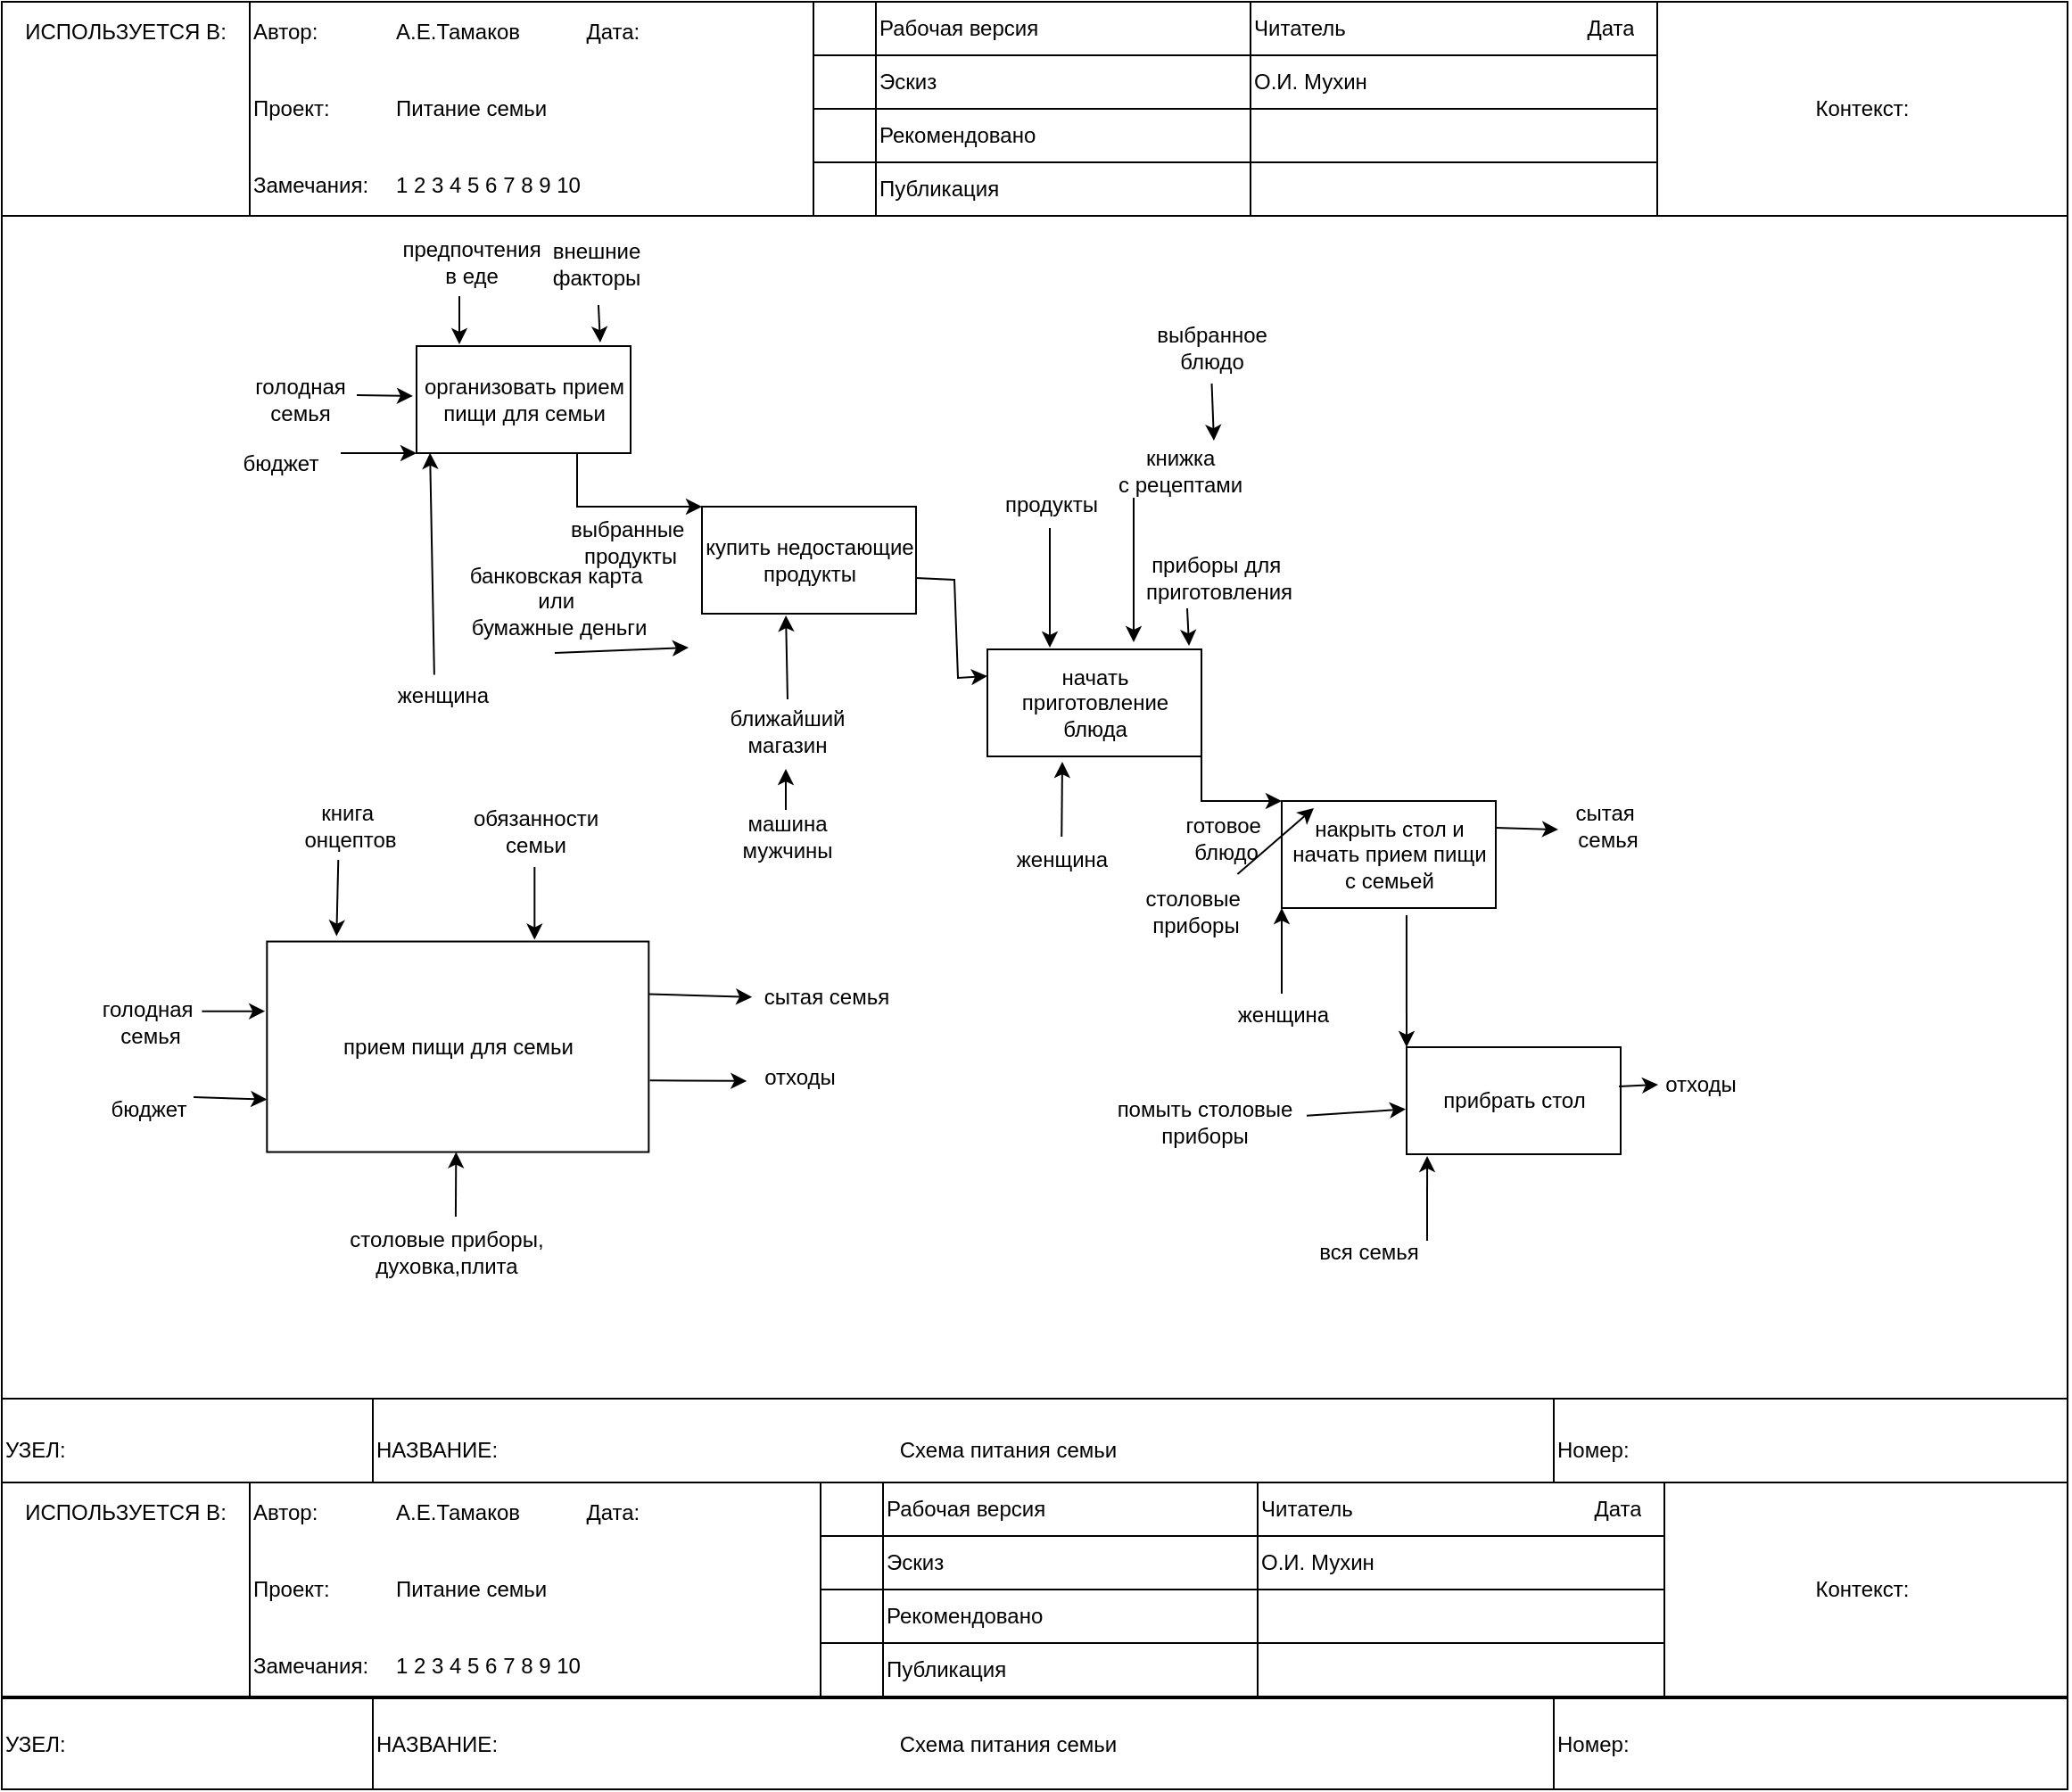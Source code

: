 <mxfile version="25.0.3">
  <diagram name="Страница — 1" id="hyrNnNCPwvGrasM0vbB1">
    <mxGraphModel dx="1311" dy="480" grid="0" gridSize="10" guides="1" tooltips="1" connect="1" arrows="1" fold="1" page="0" pageScale="1" pageWidth="827" pageHeight="1169" math="0" shadow="0">
      <root>
        <mxCell id="0" />
        <mxCell id="1" parent="0" />
        <mxCell id="ZJTuXpW1085Oz7KO1Jx3-1" value="организовать прием пищи для семьи" style="rounded=0;whiteSpace=wrap;html=1;" parent="1" vertex="1">
          <mxGeometry x="230.5" y="195" width="120" height="60" as="geometry" />
        </mxCell>
        <mxCell id="ZJTuXpW1085Oz7KO1Jx3-2" value="купить недостающие продукты" style="rounded=0;whiteSpace=wrap;html=1;" parent="1" vertex="1">
          <mxGeometry x="390.5" y="285" width="120" height="60" as="geometry" />
        </mxCell>
        <mxCell id="ZJTuXpW1085Oz7KO1Jx3-3" value="начать приготовление блюда" style="rounded=0;whiteSpace=wrap;html=1;" parent="1" vertex="1">
          <mxGeometry x="550.5" y="365" width="120" height="60" as="geometry" />
        </mxCell>
        <mxCell id="ZJTuXpW1085Oz7KO1Jx3-4" value="накрыть стол и начать прием пищи с семьей" style="rounded=0;whiteSpace=wrap;html=1;" parent="1" vertex="1">
          <mxGeometry x="715.5" y="450" width="120" height="60" as="geometry" />
        </mxCell>
        <mxCell id="ZJTuXpW1085Oz7KO1Jx3-5" value="прибрать стол" style="rounded=0;whiteSpace=wrap;html=1;" parent="1" vertex="1">
          <mxGeometry x="785.5" y="588" width="120" height="60" as="geometry" />
        </mxCell>
        <mxCell id="ZJTuXpW1085Oz7KO1Jx3-6" value="" style="endArrow=classic;html=1;rounded=0;" parent="1" edge="1">
          <mxGeometry width="50" height="50" relative="1" as="geometry">
            <mxPoint x="320.5" y="255" as="sourcePoint" />
            <mxPoint x="390.5" y="285" as="targetPoint" />
            <Array as="points">
              <mxPoint x="320.5" y="285" />
            </Array>
          </mxGeometry>
        </mxCell>
        <mxCell id="ZJTuXpW1085Oz7KO1Jx3-8" value="" style="endArrow=classic;html=1;rounded=0;entryX=0;entryY=0.25;entryDx=0;entryDy=0;" parent="1" target="ZJTuXpW1085Oz7KO1Jx3-3" edge="1">
          <mxGeometry width="50" height="50" relative="1" as="geometry">
            <mxPoint x="510.5" y="325" as="sourcePoint" />
            <mxPoint x="540.5" y="365" as="targetPoint" />
            <Array as="points">
              <mxPoint x="532" y="326" />
              <mxPoint x="534" y="381" />
            </Array>
          </mxGeometry>
        </mxCell>
        <mxCell id="ZJTuXpW1085Oz7KO1Jx3-9" value="" style="endArrow=classic;html=1;rounded=0;entryX=0;entryY=0;entryDx=0;entryDy=0;exitX=1;exitY=1;exitDx=0;exitDy=0;" parent="1" source="ZJTuXpW1085Oz7KO1Jx3-3" target="ZJTuXpW1085Oz7KO1Jx3-4" edge="1">
          <mxGeometry width="50" height="50" relative="1" as="geometry">
            <mxPoint x="690.5" y="425" as="sourcePoint" />
            <mxPoint x="740.5" y="385" as="targetPoint" />
            <Array as="points">
              <mxPoint x="670.5" y="450" />
            </Array>
          </mxGeometry>
        </mxCell>
        <mxCell id="ZJTuXpW1085Oz7KO1Jx3-10" value="" style="endArrow=classic;html=1;rounded=0;entryX=0;entryY=0;entryDx=0;entryDy=0;exitX=0.583;exitY=1.067;exitDx=0;exitDy=0;exitPerimeter=0;" parent="1" source="ZJTuXpW1085Oz7KO1Jx3-4" target="ZJTuXpW1085Oz7KO1Jx3-5" edge="1">
          <mxGeometry width="50" height="50" relative="1" as="geometry">
            <mxPoint x="540.5" y="495" as="sourcePoint" />
            <mxPoint x="590.5" y="445" as="targetPoint" />
          </mxGeometry>
        </mxCell>
        <mxCell id="ZJTuXpW1085Oz7KO1Jx3-11" value="" style="endArrow=classic;html=1;rounded=0;entryX=0;entryY=1;entryDx=0;entryDy=0;exitX=0.986;exitY=0.317;exitDx=0;exitDy=0;exitPerimeter=0;" parent="1" source="ZJTuXpW1085Oz7KO1Jx3-13" target="ZJTuXpW1085Oz7KO1Jx3-1" edge="1">
          <mxGeometry width="50" height="50" relative="1" as="geometry">
            <mxPoint x="240.5" y="295" as="sourcePoint" />
            <mxPoint x="590.5" y="445" as="targetPoint" />
          </mxGeometry>
        </mxCell>
        <mxCell id="ZJTuXpW1085Oz7KO1Jx3-13" value="бюджет" style="text;html=1;align=center;verticalAlign=middle;resizable=0;points=[];autosize=1;strokeColor=none;fillColor=none;" parent="1" vertex="1">
          <mxGeometry x="119" y="245.5" width="70" height="30" as="geometry" />
        </mxCell>
        <mxCell id="ZJTuXpW1085Oz7KO1Jx3-14" value="предпочтения&lt;div&gt;в еде&lt;/div&gt;" style="text;html=1;align=center;verticalAlign=middle;resizable=0;points=[];autosize=1;strokeColor=none;fillColor=none;" parent="1" vertex="1">
          <mxGeometry x="210.5" y="128" width="100" height="40" as="geometry" />
        </mxCell>
        <mxCell id="ZJTuXpW1085Oz7KO1Jx3-15" value="" style="endArrow=classic;html=1;rounded=0;exitX=0.44;exitY=0.975;exitDx=0;exitDy=0;exitPerimeter=0;" parent="1" source="ZJTuXpW1085Oz7KO1Jx3-14" edge="1">
          <mxGeometry width="50" height="50" relative="1" as="geometry">
            <mxPoint x="540.5" y="95" as="sourcePoint" />
            <mxPoint x="254.5" y="194" as="targetPoint" />
          </mxGeometry>
        </mxCell>
        <mxCell id="ZJTuXpW1085Oz7KO1Jx3-16" value="ближайший&lt;div&gt;магазин&lt;/div&gt;" style="text;html=1;align=center;verticalAlign=middle;resizable=0;points=[];autosize=1;strokeColor=none;fillColor=none;" parent="1" vertex="1">
          <mxGeometry x="392.5" y="391" width="90" height="40" as="geometry" />
        </mxCell>
        <mxCell id="ZJTuXpW1085Oz7KO1Jx3-18" value="машина&lt;div&gt;мужчины&lt;/div&gt;" style="text;html=1;align=center;verticalAlign=middle;resizable=0;points=[];autosize=1;strokeColor=none;fillColor=none;" parent="1" vertex="1">
          <mxGeometry x="402.5" y="450" width="70" height="40" as="geometry" />
        </mxCell>
        <mxCell id="ZJTuXpW1085Oz7KO1Jx3-20" value="выбранные&amp;nbsp;&lt;div&gt;продукты&lt;/div&gt;" style="text;html=1;align=center;verticalAlign=middle;resizable=0;points=[];autosize=1;strokeColor=none;fillColor=none;rotation=0;" parent="1" vertex="1">
          <mxGeometry x="304.5" y="285" width="90" height="40" as="geometry" />
        </mxCell>
        <mxCell id="ZJTuXpW1085Oz7KO1Jx3-22" value="банковская карта&amp;nbsp;&lt;div&gt;или&amp;nbsp;&lt;/div&gt;&lt;div&gt;бумажные деньги&lt;/div&gt;" style="text;html=1;align=center;verticalAlign=middle;resizable=0;points=[];autosize=1;strokeColor=none;fillColor=none;" parent="1" vertex="1">
          <mxGeometry x="250" y="308" width="120" height="60" as="geometry" />
        </mxCell>
        <mxCell id="ZJTuXpW1085Oz7KO1Jx3-24" value="женщина" style="text;html=1;align=center;verticalAlign=middle;resizable=0;points=[];autosize=1;strokeColor=none;fillColor=none;" parent="1" vertex="1">
          <mxGeometry x="557.5" y="470" width="69" height="26" as="geometry" />
        </mxCell>
        <mxCell id="ZJTuXpW1085Oz7KO1Jx3-25" value="" style="endArrow=classic;html=1;rounded=0;entryX=0.35;entryY=1.05;entryDx=0;entryDy=0;entryPerimeter=0;" parent="1" source="ZJTuXpW1085Oz7KO1Jx3-24" target="ZJTuXpW1085Oz7KO1Jx3-3" edge="1">
          <mxGeometry width="50" height="50" relative="1" as="geometry">
            <mxPoint x="537.5" y="493" as="sourcePoint" />
            <mxPoint x="587.5" y="443" as="targetPoint" />
          </mxGeometry>
        </mxCell>
        <mxCell id="ZJTuXpW1085Oz7KO1Jx3-26" value="продукты" style="text;html=1;align=center;verticalAlign=middle;resizable=0;points=[];autosize=1;strokeColor=none;fillColor=none;rotation=0;" parent="1" vertex="1">
          <mxGeometry x="550.5" y="271" width="70" height="26" as="geometry" />
        </mxCell>
        <mxCell id="ZJTuXpW1085Oz7KO1Jx3-28" value="книжка&amp;nbsp;&lt;div&gt;с рецептами&amp;nbsp;&lt;/div&gt;" style="text;html=1;align=center;verticalAlign=middle;resizable=0;points=[];autosize=1;strokeColor=none;fillColor=none;" parent="1" vertex="1">
          <mxGeometry x="614.5" y="244" width="91" height="41" as="geometry" />
        </mxCell>
        <mxCell id="ZJTuXpW1085Oz7KO1Jx3-29" value="" style="endArrow=classic;html=1;rounded=0;" parent="1" edge="1">
          <mxGeometry width="50" height="50" relative="1" as="geometry">
            <mxPoint x="632.5" y="280" as="sourcePoint" />
            <mxPoint x="632.5" y="361" as="targetPoint" />
            <Array as="points" />
          </mxGeometry>
        </mxCell>
        <mxCell id="ZJTuXpW1085Oz7KO1Jx3-30" value="выбранное&lt;br&gt;блюдо" style="text;html=1;align=center;verticalAlign=middle;resizable=0;points=[];autosize=1;strokeColor=none;fillColor=none;" parent="1" vertex="1">
          <mxGeometry x="635.5" y="175" width="80" height="41" as="geometry" />
        </mxCell>
        <mxCell id="ZJTuXpW1085Oz7KO1Jx3-31" value="" style="endArrow=classic;html=1;rounded=0;entryX=0.692;entryY=0.098;entryDx=0;entryDy=0;entryPerimeter=0;" parent="1" source="ZJTuXpW1085Oz7KO1Jx3-30" target="ZJTuXpW1085Oz7KO1Jx3-28" edge="1">
          <mxGeometry width="50" height="50" relative="1" as="geometry">
            <mxPoint x="751.5" y="282" as="sourcePoint" />
            <mxPoint x="801.5" y="232" as="targetPoint" />
          </mxGeometry>
        </mxCell>
        <mxCell id="ZJTuXpW1085Oz7KO1Jx3-33" value="приборы для&amp;nbsp;&lt;div&gt;приготовления&lt;/div&gt;" style="text;html=1;align=center;verticalAlign=middle;resizable=0;points=[];autosize=1;strokeColor=none;fillColor=none;" parent="1" vertex="1">
          <mxGeometry x="629.5" y="304" width="100" height="41" as="geometry" />
        </mxCell>
        <mxCell id="ZJTuXpW1085Oz7KO1Jx3-34" value="" style="endArrow=classic;html=1;rounded=0;exitX=0.33;exitY=0.927;exitDx=0;exitDy=0;exitPerimeter=0;entryX=0.942;entryY=-0.033;entryDx=0;entryDy=0;entryPerimeter=0;" parent="1" source="ZJTuXpW1085Oz7KO1Jx3-33" target="ZJTuXpW1085Oz7KO1Jx3-3" edge="1">
          <mxGeometry width="50" height="50" relative="1" as="geometry">
            <mxPoint x="680.5" y="410" as="sourcePoint" />
            <mxPoint x="675.5" y="370" as="targetPoint" />
          </mxGeometry>
        </mxCell>
        <mxCell id="ZJTuXpW1085Oz7KO1Jx3-35" value="женщина" style="text;html=1;align=center;verticalAlign=middle;resizable=0;points=[];autosize=1;strokeColor=none;fillColor=none;" parent="1" vertex="1">
          <mxGeometry x="210.5" y="378" width="69" height="26" as="geometry" />
        </mxCell>
        <mxCell id="ZJTuXpW1085Oz7KO1Jx3-36" value="" style="endArrow=classic;html=1;rounded=0;entryX=0.063;entryY=0.998;entryDx=0;entryDy=0;entryPerimeter=0;exitX=0.434;exitY=0.05;exitDx=0;exitDy=0;exitPerimeter=0;" parent="1" target="ZJTuXpW1085Oz7KO1Jx3-1" edge="1" source="ZJTuXpW1085Oz7KO1Jx3-35">
          <mxGeometry width="50" height="50" relative="1" as="geometry">
            <mxPoint x="192" y="328" as="sourcePoint" />
            <mxPoint x="266.5" y="329" as="targetPoint" />
          </mxGeometry>
        </mxCell>
        <mxCell id="ZJTuXpW1085Oz7KO1Jx3-37" value="женщина" style="text;html=1;align=center;verticalAlign=middle;resizable=0;points=[];autosize=1;strokeColor=none;fillColor=none;" parent="1" vertex="1">
          <mxGeometry x="681.5" y="557" width="69" height="26" as="geometry" />
        </mxCell>
        <mxCell id="ZJTuXpW1085Oz7KO1Jx3-38" value="" style="endArrow=classic;html=1;rounded=0;exitX=0.493;exitY=0.038;exitDx=0;exitDy=0;exitPerimeter=0;entryX=0;entryY=1;entryDx=0;entryDy=0;" parent="1" source="ZJTuXpW1085Oz7KO1Jx3-37" target="ZJTuXpW1085Oz7KO1Jx3-4" edge="1">
          <mxGeometry width="50" height="50" relative="1" as="geometry">
            <mxPoint x="686.5" y="578" as="sourcePoint" />
            <mxPoint x="727.5" y="553" as="targetPoint" />
          </mxGeometry>
        </mxCell>
        <mxCell id="ZJTuXpW1085Oz7KO1Jx3-39" value="столовые&amp;nbsp;&lt;div&gt;приборы&lt;/div&gt;" style="text;html=1;align=center;verticalAlign=middle;resizable=0;points=[];autosize=1;strokeColor=none;fillColor=none;" parent="1" vertex="1">
          <mxGeometry x="629.5" y="491" width="75" height="41" as="geometry" />
        </mxCell>
        <mxCell id="ZJTuXpW1085Oz7KO1Jx3-40" value="" style="endArrow=classic;html=1;rounded=0;" parent="1" source="ZJTuXpW1085Oz7KO1Jx3-39" edge="1">
          <mxGeometry width="50" height="50" relative="1" as="geometry">
            <mxPoint x="784.5" y="445" as="sourcePoint" />
            <mxPoint x="733.5" y="454" as="targetPoint" />
          </mxGeometry>
        </mxCell>
        <mxCell id="ZJTuXpW1085Oz7KO1Jx3-41" value="готовое&amp;nbsp;&lt;div&gt;блюдо&lt;/div&gt;" style="text;html=1;align=center;verticalAlign=middle;resizable=0;points=[];autosize=1;strokeColor=none;fillColor=none;" parent="1" vertex="1">
          <mxGeometry x="652.5" y="450" width="63" height="41" as="geometry" />
        </mxCell>
        <mxCell id="ZJTuXpW1085Oz7KO1Jx3-44" value="вся семья" style="text;html=1;align=center;verticalAlign=middle;resizable=0;points=[];autosize=1;strokeColor=none;fillColor=none;" parent="1" vertex="1">
          <mxGeometry x="727" y="689.5" width="74" height="26" as="geometry" />
        </mxCell>
        <mxCell id="ZJTuXpW1085Oz7KO1Jx3-45" value="" style="endArrow=classic;html=1;rounded=0;exitX=0.946;exitY=0.269;exitDx=0;exitDy=0;exitPerimeter=0;entryX=0.096;entryY=1.016;entryDx=0;entryDy=0;entryPerimeter=0;" parent="1" source="ZJTuXpW1085Oz7KO1Jx3-44" edge="1" target="ZJTuXpW1085Oz7KO1Jx3-5">
          <mxGeometry width="50" height="50" relative="1" as="geometry">
            <mxPoint x="799.5" y="717" as="sourcePoint" />
            <mxPoint x="780.5" y="620" as="targetPoint" />
          </mxGeometry>
        </mxCell>
        <mxCell id="ZJTuXpW1085Oz7KO1Jx3-46" value="помыть столовые&lt;div&gt;приборы&lt;/div&gt;" style="text;html=1;align=center;verticalAlign=middle;resizable=0;points=[];autosize=1;strokeColor=none;fillColor=none;" parent="1" vertex="1">
          <mxGeometry x="613.5" y="609.77" width="116" height="41" as="geometry" />
        </mxCell>
        <mxCell id="ZJTuXpW1085Oz7KO1Jx3-47" value="" style="endArrow=classic;html=1;rounded=0;entryX=-0.004;entryY=0.579;entryDx=0;entryDy=0;entryPerimeter=0;" parent="1" source="ZJTuXpW1085Oz7KO1Jx3-46" target="ZJTuXpW1085Oz7KO1Jx3-5" edge="1">
          <mxGeometry width="50" height="50" relative="1" as="geometry">
            <mxPoint x="848.5" y="726" as="sourcePoint" />
            <mxPoint x="898.5" y="676" as="targetPoint" />
          </mxGeometry>
        </mxCell>
        <mxCell id="ZJTuXpW1085Oz7KO1Jx3-48" value="голодная&lt;div&gt;семья&lt;/div&gt;" style="text;html=1;align=center;verticalAlign=middle;resizable=0;points=[];autosize=1;strokeColor=none;fillColor=none;" parent="1" vertex="1">
          <mxGeometry x="130" y="204.5" width="69" height="41" as="geometry" />
        </mxCell>
        <mxCell id="ZJTuXpW1085Oz7KO1Jx3-49" value="" style="endArrow=classic;html=1;rounded=0;exitX=0.971;exitY=0.439;exitDx=0;exitDy=0;exitPerimeter=0;" parent="1" source="ZJTuXpW1085Oz7KO1Jx3-48" edge="1">
          <mxGeometry width="50" height="50" relative="1" as="geometry">
            <mxPoint x="215.5" y="221.768" as="sourcePoint" />
            <mxPoint x="228.5" y="223" as="targetPoint" />
          </mxGeometry>
        </mxCell>
        <mxCell id="ZJTuXpW1085Oz7KO1Jx3-50" value="сытая&amp;nbsp;&lt;div&gt;семья&lt;/div&gt;" style="text;html=1;align=center;verticalAlign=middle;resizable=0;points=[];autosize=1;strokeColor=none;fillColor=none;" parent="1" vertex="1">
          <mxGeometry x="870.5" y="443" width="55" height="41" as="geometry" />
        </mxCell>
        <mxCell id="G-nGF0yPZaQEnjm6_nAn-1" value="прием пищи для семьи" style="rounded=0;whiteSpace=wrap;html=1;" parent="1" vertex="1">
          <mxGeometry x="146.66" y="528.77" width="214" height="118" as="geometry" />
        </mxCell>
        <mxCell id="G-nGF0yPZaQEnjm6_nAn-3" value="бюджет" style="text;html=1;align=center;verticalAlign=middle;resizable=0;points=[];autosize=1;strokeColor=none;fillColor=none;" parent="1" vertex="1">
          <mxGeometry x="50" y="609.77" width="60" height="26" as="geometry" />
        </mxCell>
        <mxCell id="G-nGF0yPZaQEnjm6_nAn-4" value="голодная&amp;nbsp;&lt;div&gt;семья&lt;/div&gt;" style="text;html=1;align=center;verticalAlign=middle;resizable=0;points=[];autosize=1;strokeColor=none;fillColor=none;" parent="1" vertex="1">
          <mxGeometry x="45" y="553.77" width="72" height="41" as="geometry" />
        </mxCell>
        <mxCell id="G-nGF0yPZaQEnjm6_nAn-5" value="книга&amp;nbsp;&lt;div&gt;онцептов&lt;/div&gt;" style="text;html=1;align=center;verticalAlign=middle;resizable=0;points=[];autosize=1;strokeColor=none;fillColor=none;" parent="1" vertex="1">
          <mxGeometry x="157.66" y="443" width="70" height="41" as="geometry" />
        </mxCell>
        <mxCell id="G-nGF0yPZaQEnjm6_nAn-6" value="обязанности&lt;div&gt;семьи&lt;/div&gt;" style="text;html=1;align=center;verticalAlign=middle;resizable=0;points=[];autosize=1;strokeColor=none;fillColor=none;" parent="1" vertex="1">
          <mxGeometry x="252.66" y="446" width="88" height="41" as="geometry" />
        </mxCell>
        <mxCell id="G-nGF0yPZaQEnjm6_nAn-7" value="столовые приборы,&lt;div&gt;духовка,плита&lt;/div&gt;" style="text;html=1;align=center;verticalAlign=middle;resizable=0;points=[];autosize=1;strokeColor=none;fillColor=none;" parent="1" vertex="1">
          <mxGeometry x="174.66" y="811" width="127" height="41" as="geometry" />
        </mxCell>
        <mxCell id="G-nGF0yPZaQEnjm6_nAn-8" value="сытая семья" style="text;html=1;align=center;verticalAlign=middle;resizable=0;points=[];autosize=1;strokeColor=none;fillColor=none;" parent="1" vertex="1">
          <mxGeometry x="415.66" y="546.77" width="88" height="26" as="geometry" />
        </mxCell>
        <mxCell id="G-nGF0yPZaQEnjm6_nAn-9" value="отходы" style="text;html=1;align=center;verticalAlign=middle;resizable=0;points=[];autosize=1;strokeColor=none;fillColor=none;" parent="1" vertex="1">
          <mxGeometry x="415.66" y="591.77" width="58" height="26" as="geometry" />
        </mxCell>
        <mxCell id="G-nGF0yPZaQEnjm6_nAn-10" value="" style="endArrow=classic;html=1;rounded=0;entryX=0;entryY=0.75;entryDx=0;entryDy=0;exitX=1.014;exitY=0.511;exitDx=0;exitDy=0;exitPerimeter=0;" parent="1" target="G-nGF0yPZaQEnjm6_nAn-1" edge="1">
          <mxGeometry width="50" height="50" relative="1" as="geometry">
            <mxPoint x="105.5" y="616.056" as="sourcePoint" />
            <mxPoint x="242.66" y="609.77" as="targetPoint" />
          </mxGeometry>
        </mxCell>
        <mxCell id="G-nGF0yPZaQEnjm6_nAn-11" value="" style="endArrow=classic;html=1;rounded=0;entryX=-0.005;entryY=0.331;entryDx=0;entryDy=0;entryPerimeter=0;exitX=0.98;exitY=0.514;exitDx=0;exitDy=0;exitPerimeter=0;" parent="1" target="G-nGF0yPZaQEnjm6_nAn-1" edge="1">
          <mxGeometry width="50" height="50" relative="1" as="geometry">
            <mxPoint x="110.22" y="567.844" as="sourcePoint" />
            <mxPoint x="242.66" y="609.77" as="targetPoint" />
          </mxGeometry>
        </mxCell>
        <mxCell id="G-nGF0yPZaQEnjm6_nAn-12" value="" style="endArrow=classic;html=1;rounded=0;exitX=0.414;exitY=0.976;exitDx=0;exitDy=0;exitPerimeter=0;" parent="1" source="G-nGF0yPZaQEnjm6_nAn-5" edge="1">
          <mxGeometry width="50" height="50" relative="1" as="geometry">
            <mxPoint x="183.66" y="484" as="sourcePoint" />
            <mxPoint x="185.66" y="525.77" as="targetPoint" />
            <Array as="points" />
          </mxGeometry>
        </mxCell>
        <mxCell id="G-nGF0yPZaQEnjm6_nAn-13" value="" style="endArrow=classic;html=1;rounded=0;" parent="1" source="G-nGF0yPZaQEnjm6_nAn-6" edge="1">
          <mxGeometry width="50" height="50" relative="1" as="geometry">
            <mxPoint x="295.708" y="481.886" as="sourcePoint" />
            <mxPoint x="296.66" y="527.77" as="targetPoint" />
          </mxGeometry>
        </mxCell>
        <mxCell id="G-nGF0yPZaQEnjm6_nAn-16" value="" style="endArrow=classic;html=1;rounded=0;entryX=0.033;entryY=0.391;entryDx=0;entryDy=0;entryPerimeter=0;exitX=1;exitY=0.25;exitDx=0;exitDy=0;" parent="1" source="G-nGF0yPZaQEnjm6_nAn-1" edge="1">
          <mxGeometry width="50" height="50" relative="1" as="geometry">
            <mxPoint x="358.66" y="551.77" as="sourcePoint" />
            <mxPoint x="418.564" y="559.936" as="targetPoint" />
          </mxGeometry>
        </mxCell>
        <mxCell id="G-nGF0yPZaQEnjm6_nAn-17" value="" style="endArrow=classic;html=1;rounded=0;exitX=1.003;exitY=0.66;exitDx=0;exitDy=0;exitPerimeter=0;entryX=0;entryY=0.584;entryDx=0;entryDy=0;entryPerimeter=0;" parent="1" source="G-nGF0yPZaQEnjm6_nAn-1" target="G-nGF0yPZaQEnjm6_nAn-9" edge="1">
          <mxGeometry width="50" height="50" relative="1" as="geometry">
            <mxPoint x="367.66" y="658.27" as="sourcePoint" />
            <mxPoint x="417.66" y="603.77" as="targetPoint" />
          </mxGeometry>
        </mxCell>
        <mxCell id="SUrJSZdB-HqD6DHeN1Lm-1" value="" style="endArrow=classic;html=1;rounded=0;entryX=0.392;entryY=1.017;entryDx=0;entryDy=0;entryPerimeter=0;exitX=0.511;exitY=0.05;exitDx=0;exitDy=0;exitPerimeter=0;" parent="1" source="ZJTuXpW1085Oz7KO1Jx3-16" target="ZJTuXpW1085Oz7KO1Jx3-2" edge="1">
          <mxGeometry width="50" height="50" relative="1" as="geometry">
            <mxPoint x="546.5" y="547" as="sourcePoint" />
            <mxPoint x="596.5" y="497" as="targetPoint" />
          </mxGeometry>
        </mxCell>
        <mxCell id="SUrJSZdB-HqD6DHeN1Lm-2" value="" style="endArrow=classic;html=1;rounded=0;entryX=0.5;entryY=1.025;entryDx=0;entryDy=0;entryPerimeter=0;exitX=0.5;exitY=0.125;exitDx=0;exitDy=0;exitPerimeter=0;" parent="1" source="ZJTuXpW1085Oz7KO1Jx3-18" target="ZJTuXpW1085Oz7KO1Jx3-16" edge="1">
          <mxGeometry width="50" height="50" relative="1" as="geometry">
            <mxPoint x="546.5" y="547" as="sourcePoint" />
            <mxPoint x="596.5" y="497" as="targetPoint" />
          </mxGeometry>
        </mxCell>
        <mxCell id="SUrJSZdB-HqD6DHeN1Lm-3" value="" style="endArrow=classic;html=1;rounded=0;exitX=0.483;exitY=0.983;exitDx=0;exitDy=0;exitPerimeter=0;" parent="1" source="ZJTuXpW1085Oz7KO1Jx3-22" edge="1">
          <mxGeometry width="50" height="50" relative="1" as="geometry">
            <mxPoint x="546.5" y="447" as="sourcePoint" />
            <mxPoint x="383" y="364" as="targetPoint" />
            <Array as="points" />
          </mxGeometry>
        </mxCell>
        <mxCell id="SUrJSZdB-HqD6DHeN1Lm-5" value="" style="endArrow=classic;html=1;rounded=0;exitX=0.5;exitY=1;exitDx=0;exitDy=0;exitPerimeter=0;" parent="1" source="ZJTuXpW1085Oz7KO1Jx3-26" edge="1">
          <mxGeometry width="50" height="50" relative="1" as="geometry">
            <mxPoint x="546.5" y="447" as="sourcePoint" />
            <mxPoint x="585.5" y="364" as="targetPoint" />
          </mxGeometry>
        </mxCell>
        <mxCell id="SUrJSZdB-HqD6DHeN1Lm-6" value="внешние&lt;div&gt;факторы&lt;/div&gt;" style="text;html=1;align=center;verticalAlign=middle;resizable=0;points=[];autosize=1;strokeColor=none;fillColor=none;" parent="1" vertex="1">
          <mxGeometry x="297.5" y="128" width="67" height="41" as="geometry" />
        </mxCell>
        <mxCell id="SUrJSZdB-HqD6DHeN1Lm-7" value="" style="endArrow=classic;html=1;rounded=0;entryX=0.858;entryY=-0.033;entryDx=0;entryDy=0;entryPerimeter=0;exitX=0.522;exitY=1.073;exitDx=0;exitDy=0;exitPerimeter=0;" parent="1" source="SUrJSZdB-HqD6DHeN1Lm-6" target="ZJTuXpW1085Oz7KO1Jx3-1" edge="1">
          <mxGeometry width="50" height="50" relative="1" as="geometry">
            <mxPoint x="546.5" y="447" as="sourcePoint" />
            <mxPoint x="596.5" y="397" as="targetPoint" />
          </mxGeometry>
        </mxCell>
        <mxCell id="SUrJSZdB-HqD6DHeN1Lm-8" value="" style="endArrow=classic;html=1;rounded=0;entryX=0;entryY=0.561;entryDx=0;entryDy=0;entryPerimeter=0;exitX=1;exitY=0.25;exitDx=0;exitDy=0;" parent="1" source="ZJTuXpW1085Oz7KO1Jx3-4" target="ZJTuXpW1085Oz7KO1Jx3-50" edge="1">
          <mxGeometry width="50" height="50" relative="1" as="geometry">
            <mxPoint x="546.5" y="447" as="sourcePoint" />
            <mxPoint x="596.5" y="397" as="targetPoint" />
          </mxGeometry>
        </mxCell>
        <mxCell id="SUrJSZdB-HqD6DHeN1Lm-9" value="отходы" style="text;html=1;align=center;verticalAlign=middle;resizable=0;points=[];autosize=1;strokeColor=none;fillColor=none;" parent="1" vertex="1">
          <mxGeometry x="920.5" y="596" width="58" height="26" as="geometry" />
        </mxCell>
        <mxCell id="SUrJSZdB-HqD6DHeN1Lm-10" value="" style="endArrow=classic;html=1;rounded=0;entryX=-0.034;entryY=0.577;entryDx=0;entryDy=0;entryPerimeter=0;exitX=0.992;exitY=0.367;exitDx=0;exitDy=0;exitPerimeter=0;" parent="1" source="ZJTuXpW1085Oz7KO1Jx3-5" edge="1">
          <mxGeometry width="50" height="50" relative="1" as="geometry">
            <mxPoint x="546.5" y="747" as="sourcePoint" />
            <mxPoint x="926.528" y="609.002" as="targetPoint" />
          </mxGeometry>
        </mxCell>
        <mxCell id="SUrJSZdB-HqD6DHeN1Lm-11" value="" style="shape=table;startSize=0;container=1;collapsible=0;childLayout=tableLayout;movable=1;resizable=1;rotatable=1;deletable=1;editable=1;locked=0;connectable=1;" parent="1" vertex="1">
          <mxGeometry x="-2" y="2" width="1158" height="120" as="geometry" />
        </mxCell>
        <mxCell id="SUrJSZdB-HqD6DHeN1Lm-12" value="" style="shape=tableRow;horizontal=0;startSize=0;swimlaneHead=0;swimlaneBody=0;strokeColor=inherit;top=0;left=0;bottom=0;right=0;collapsible=0;dropTarget=0;fillColor=none;points=[[0,0.5],[1,0.5]];portConstraint=eastwest;movable=1;resizable=1;rotatable=1;deletable=1;editable=1;locked=0;connectable=1;" parent="SUrJSZdB-HqD6DHeN1Lm-11" vertex="1">
          <mxGeometry width="1158" height="120" as="geometry" />
        </mxCell>
        <mxCell id="SUrJSZdB-HqD6DHeN1Lm-13" value="ИСПОЛЬЗУЕТСЯ В:&lt;div&gt;&lt;br&gt;&lt;/div&gt;&lt;div&gt;&lt;br&gt;&lt;/div&gt;&lt;div&gt;&lt;br&gt;&lt;/div&gt;&lt;div&gt;&lt;br&gt;&lt;/div&gt;&lt;div&gt;&lt;br&gt;&lt;/div&gt;&lt;div&gt;&lt;br&gt;&lt;/div&gt;" style="shape=partialRectangle;html=1;whiteSpace=wrap;connectable=0;strokeColor=inherit;overflow=hidden;fillColor=none;top=0;left=0;bottom=0;right=0;pointerEvents=1;align=center;" parent="SUrJSZdB-HqD6DHeN1Lm-12" vertex="1">
          <mxGeometry width="139" height="120" as="geometry">
            <mxRectangle width="139" height="120" as="alternateBounds" />
          </mxGeometry>
        </mxCell>
        <mxCell id="SUrJSZdB-HqD6DHeN1Lm-14" value="Автор: &lt;span style=&quot;white-space: pre;&quot;&gt;&#x9;&lt;/span&gt;&lt;span style=&quot;white-space: pre;&quot;&gt;&#x9;&lt;/span&gt;А.Е.Тамаков&lt;span style=&quot;white-space: pre;&quot;&gt;&#x9;&lt;span style=&quot;white-space: pre;&quot;&gt;&#x9;&lt;/span&gt;Дата:&lt;span style=&quot;white-space: pre;&quot;&gt;&#x9;&lt;/span&gt;&lt;/span&gt;&lt;div&gt;&lt;br&gt;&lt;/div&gt;&lt;div&gt;&lt;br&gt;&lt;/div&gt;&lt;div&gt;Проект:&lt;span style=&quot;white-space: pre;&quot;&gt;&#x9;&lt;/span&gt;&lt;span style=&quot;white-space: pre;&quot;&gt;&#x9;&lt;/span&gt;Питание семьи&lt;/div&gt;&lt;div&gt;&lt;br&gt;&lt;/div&gt;&lt;div&gt;&lt;br&gt;&lt;/div&gt;&lt;div&gt;Замечания:&amp;nbsp; &lt;span style=&quot;white-space: pre;&quot;&gt;&#x9;&lt;/span&gt;1 2 3 4 5 6 7 8 9 10&lt;span style=&quot;white-space: pre;&quot;&gt;&#x9;&lt;/span&gt;&lt;/div&gt;" style="shape=partialRectangle;html=1;whiteSpace=wrap;connectable=0;strokeColor=inherit;overflow=hidden;fillColor=none;top=0;left=0;bottom=0;right=0;pointerEvents=1;align=left;" parent="SUrJSZdB-HqD6DHeN1Lm-12" vertex="1">
          <mxGeometry x="139" width="321" height="120" as="geometry">
            <mxRectangle width="321" height="120" as="alternateBounds" />
          </mxGeometry>
        </mxCell>
        <mxCell id="SUrJSZdB-HqD6DHeN1Lm-15" value="" style="shape=partialRectangle;html=1;whiteSpace=wrap;connectable=0;strokeColor=inherit;overflow=hidden;fillColor=none;top=0;left=0;bottom=0;right=0;pointerEvents=1;" parent="SUrJSZdB-HqD6DHeN1Lm-12" vertex="1">
          <mxGeometry x="460" width="238" height="120" as="geometry">
            <mxRectangle width="238" height="120" as="alternateBounds" />
          </mxGeometry>
        </mxCell>
        <mxCell id="SUrJSZdB-HqD6DHeN1Lm-16" value="" style="shape=partialRectangle;html=1;whiteSpace=wrap;connectable=0;strokeColor=inherit;overflow=hidden;fillColor=none;top=0;left=0;bottom=0;right=0;pointerEvents=1;" parent="SUrJSZdB-HqD6DHeN1Lm-12" vertex="1">
          <mxGeometry x="698" width="230" height="120" as="geometry">
            <mxRectangle width="230" height="120" as="alternateBounds" />
          </mxGeometry>
        </mxCell>
        <mxCell id="SUrJSZdB-HqD6DHeN1Lm-17" value="Контекст:" style="shape=partialRectangle;html=1;whiteSpace=wrap;connectable=0;strokeColor=inherit;overflow=hidden;fillColor=none;top=0;left=0;bottom=0;right=0;pointerEvents=1;" parent="SUrJSZdB-HqD6DHeN1Lm-12" vertex="1">
          <mxGeometry x="928" width="230" height="120" as="geometry">
            <mxRectangle width="230" height="120" as="alternateBounds" />
          </mxGeometry>
        </mxCell>
        <mxCell id="SUrJSZdB-HqD6DHeN1Lm-18" value="" style="shape=table;startSize=0;container=1;collapsible=0;childLayout=tableLayout;" parent="1" vertex="1">
          <mxGeometry x="453" y="2" width="473" height="120" as="geometry" />
        </mxCell>
        <mxCell id="SUrJSZdB-HqD6DHeN1Lm-19" value="" style="shape=tableRow;horizontal=0;startSize=0;swimlaneHead=0;swimlaneBody=0;strokeColor=inherit;top=0;left=0;bottom=0;right=0;collapsible=0;dropTarget=0;fillColor=none;points=[[0,0.5],[1,0.5]];portConstraint=eastwest;" parent="SUrJSZdB-HqD6DHeN1Lm-18" vertex="1">
          <mxGeometry width="473" height="30" as="geometry" />
        </mxCell>
        <mxCell id="SUrJSZdB-HqD6DHeN1Lm-20" value="" style="shape=partialRectangle;html=1;whiteSpace=wrap;connectable=0;strokeColor=inherit;overflow=hidden;fillColor=none;top=0;left=0;bottom=0;right=0;pointerEvents=1;" parent="SUrJSZdB-HqD6DHeN1Lm-19" vertex="1">
          <mxGeometry width="35" height="30" as="geometry">
            <mxRectangle width="35" height="30" as="alternateBounds" />
          </mxGeometry>
        </mxCell>
        <mxCell id="SUrJSZdB-HqD6DHeN1Lm-21" value="Рабочая версия" style="shape=partialRectangle;html=1;whiteSpace=wrap;connectable=0;strokeColor=inherit;overflow=hidden;fillColor=none;top=0;left=0;bottom=0;right=0;pointerEvents=1;align=left;" parent="SUrJSZdB-HqD6DHeN1Lm-19" vertex="1">
          <mxGeometry x="35" width="210" height="30" as="geometry">
            <mxRectangle width="210" height="30" as="alternateBounds" />
          </mxGeometry>
        </mxCell>
        <mxCell id="SUrJSZdB-HqD6DHeN1Lm-22" value="Читатель&lt;span style=&quot;white-space: pre;&quot;&gt;&#x9;&lt;/span&gt;&lt;span style=&quot;white-space: pre;&quot;&gt;&#x9;&lt;/span&gt;&lt;span style=&quot;white-space: pre;&quot;&gt;&#x9;&lt;/span&gt;&lt;span style=&quot;white-space: pre;&quot;&gt;&#x9;&lt;/span&gt;&lt;span style=&quot;white-space: pre;&quot;&gt;&#x9;&lt;/span&gt;&lt;span style=&quot;white-space: pre;&quot;&gt;&#x9;&lt;/span&gt;Дата" style="shape=partialRectangle;html=1;whiteSpace=wrap;connectable=0;strokeColor=inherit;overflow=hidden;fillColor=none;top=0;left=0;bottom=0;right=0;pointerEvents=1;align=left;" parent="SUrJSZdB-HqD6DHeN1Lm-19" vertex="1">
          <mxGeometry x="245" width="228" height="30" as="geometry">
            <mxRectangle width="228" height="30" as="alternateBounds" />
          </mxGeometry>
        </mxCell>
        <mxCell id="SUrJSZdB-HqD6DHeN1Lm-23" value="" style="shape=tableRow;horizontal=0;startSize=0;swimlaneHead=0;swimlaneBody=0;strokeColor=inherit;top=0;left=0;bottom=0;right=0;collapsible=0;dropTarget=0;fillColor=none;points=[[0,0.5],[1,0.5]];portConstraint=eastwest;" parent="SUrJSZdB-HqD6DHeN1Lm-18" vertex="1">
          <mxGeometry y="30" width="473" height="30" as="geometry" />
        </mxCell>
        <mxCell id="SUrJSZdB-HqD6DHeN1Lm-24" value="" style="shape=partialRectangle;html=1;whiteSpace=wrap;connectable=0;strokeColor=inherit;overflow=hidden;fillColor=none;top=0;left=0;bottom=0;right=0;pointerEvents=1;" parent="SUrJSZdB-HqD6DHeN1Lm-23" vertex="1">
          <mxGeometry width="35" height="30" as="geometry">
            <mxRectangle width="35" height="30" as="alternateBounds" />
          </mxGeometry>
        </mxCell>
        <mxCell id="SUrJSZdB-HqD6DHeN1Lm-25" value="Эскиз" style="shape=partialRectangle;html=1;whiteSpace=wrap;connectable=0;strokeColor=inherit;overflow=hidden;fillColor=none;top=0;left=0;bottom=0;right=0;pointerEvents=1;align=left;" parent="SUrJSZdB-HqD6DHeN1Lm-23" vertex="1">
          <mxGeometry x="35" width="210" height="30" as="geometry">
            <mxRectangle width="210" height="30" as="alternateBounds" />
          </mxGeometry>
        </mxCell>
        <mxCell id="SUrJSZdB-HqD6DHeN1Lm-26" value="О.И. Мухин&lt;span style=&quot;white-space: pre;&quot;&gt;&#x9;&lt;/span&gt;&lt;span style=&quot;white-space: pre;&quot;&gt;&#x9;&lt;/span&gt;&lt;span style=&quot;white-space: pre;&quot;&gt;&#x9;&lt;/span&gt;&lt;span style=&quot;white-space: pre;&quot;&gt;&#x9;&lt;/span&gt;&lt;span style=&quot;white-space: pre;&quot;&gt;&#x9;&lt;/span&gt;" style="shape=partialRectangle;html=1;whiteSpace=wrap;connectable=0;strokeColor=inherit;overflow=hidden;fillColor=none;top=0;left=0;bottom=0;right=0;pointerEvents=1;align=left;" parent="SUrJSZdB-HqD6DHeN1Lm-23" vertex="1">
          <mxGeometry x="245" width="228" height="30" as="geometry">
            <mxRectangle width="228" height="30" as="alternateBounds" />
          </mxGeometry>
        </mxCell>
        <mxCell id="SUrJSZdB-HqD6DHeN1Lm-27" value="" style="shape=tableRow;horizontal=0;startSize=0;swimlaneHead=0;swimlaneBody=0;strokeColor=inherit;top=0;left=0;bottom=0;right=0;collapsible=0;dropTarget=0;fillColor=none;points=[[0,0.5],[1,0.5]];portConstraint=eastwest;" parent="SUrJSZdB-HqD6DHeN1Lm-18" vertex="1">
          <mxGeometry y="60" width="473" height="30" as="geometry" />
        </mxCell>
        <mxCell id="SUrJSZdB-HqD6DHeN1Lm-28" value="" style="shape=partialRectangle;html=1;whiteSpace=wrap;connectable=0;strokeColor=inherit;overflow=hidden;fillColor=none;top=0;left=0;bottom=0;right=0;pointerEvents=1;" parent="SUrJSZdB-HqD6DHeN1Lm-27" vertex="1">
          <mxGeometry width="35" height="30" as="geometry">
            <mxRectangle width="35" height="30" as="alternateBounds" />
          </mxGeometry>
        </mxCell>
        <mxCell id="SUrJSZdB-HqD6DHeN1Lm-29" value="Рекомендовано" style="shape=partialRectangle;html=1;whiteSpace=wrap;connectable=0;strokeColor=inherit;overflow=hidden;fillColor=none;top=0;left=0;bottom=0;right=0;pointerEvents=1;align=left;" parent="SUrJSZdB-HqD6DHeN1Lm-27" vertex="1">
          <mxGeometry x="35" width="210" height="30" as="geometry">
            <mxRectangle width="210" height="30" as="alternateBounds" />
          </mxGeometry>
        </mxCell>
        <mxCell id="SUrJSZdB-HqD6DHeN1Lm-30" value="" style="shape=partialRectangle;html=1;whiteSpace=wrap;connectable=0;strokeColor=inherit;overflow=hidden;fillColor=none;top=0;left=0;bottom=0;right=0;pointerEvents=1;" parent="SUrJSZdB-HqD6DHeN1Lm-27" vertex="1">
          <mxGeometry x="245" width="228" height="30" as="geometry">
            <mxRectangle width="228" height="30" as="alternateBounds" />
          </mxGeometry>
        </mxCell>
        <mxCell id="SUrJSZdB-HqD6DHeN1Lm-31" value="" style="shape=tableRow;horizontal=0;startSize=0;swimlaneHead=0;swimlaneBody=0;strokeColor=inherit;top=0;left=0;bottom=0;right=0;collapsible=0;dropTarget=0;fillColor=none;points=[[0,0.5],[1,0.5]];portConstraint=eastwest;" parent="SUrJSZdB-HqD6DHeN1Lm-18" vertex="1">
          <mxGeometry y="90" width="473" height="30" as="geometry" />
        </mxCell>
        <mxCell id="SUrJSZdB-HqD6DHeN1Lm-32" value="" style="shape=partialRectangle;html=1;whiteSpace=wrap;connectable=0;strokeColor=inherit;overflow=hidden;fillColor=none;top=0;left=0;bottom=0;right=0;pointerEvents=1;" parent="SUrJSZdB-HqD6DHeN1Lm-31" vertex="1">
          <mxGeometry width="35" height="30" as="geometry">
            <mxRectangle width="35" height="30" as="alternateBounds" />
          </mxGeometry>
        </mxCell>
        <mxCell id="SUrJSZdB-HqD6DHeN1Lm-33" value="Публикация" style="shape=partialRectangle;html=1;whiteSpace=wrap;connectable=0;strokeColor=inherit;overflow=hidden;fillColor=none;top=0;left=0;bottom=0;right=0;pointerEvents=1;align=left;" parent="SUrJSZdB-HqD6DHeN1Lm-31" vertex="1">
          <mxGeometry x="35" width="210" height="30" as="geometry">
            <mxRectangle width="210" height="30" as="alternateBounds" />
          </mxGeometry>
        </mxCell>
        <mxCell id="SUrJSZdB-HqD6DHeN1Lm-34" value="" style="shape=partialRectangle;html=1;whiteSpace=wrap;connectable=0;strokeColor=inherit;overflow=hidden;fillColor=none;top=0;left=0;bottom=0;right=0;pointerEvents=1;" parent="SUrJSZdB-HqD6DHeN1Lm-31" vertex="1">
          <mxGeometry x="245" width="228" height="30" as="geometry">
            <mxRectangle width="228" height="30" as="alternateBounds" />
          </mxGeometry>
        </mxCell>
        <mxCell id="SUrJSZdB-HqD6DHeN1Lm-35" value="" style="shape=table;startSize=0;container=1;collapsible=0;childLayout=tableLayout;" parent="1" vertex="1">
          <mxGeometry x="-2" y="785" width="1158" height="58" as="geometry" />
        </mxCell>
        <mxCell id="SUrJSZdB-HqD6DHeN1Lm-36" value="" style="shape=tableRow;horizontal=0;startSize=0;swimlaneHead=0;swimlaneBody=0;strokeColor=inherit;top=0;left=0;bottom=0;right=0;collapsible=0;dropTarget=0;fillColor=none;points=[[0,0.5],[1,0.5]];portConstraint=eastwest;" parent="SUrJSZdB-HqD6DHeN1Lm-35" vertex="1">
          <mxGeometry width="1158" height="58" as="geometry" />
        </mxCell>
        <mxCell id="SUrJSZdB-HqD6DHeN1Lm-37" value="УЗЕЛ:" style="shape=partialRectangle;html=1;whiteSpace=wrap;connectable=0;strokeColor=inherit;overflow=hidden;fillColor=none;top=0;left=0;bottom=0;right=0;pointerEvents=1;align=left;" parent="SUrJSZdB-HqD6DHeN1Lm-36" vertex="1">
          <mxGeometry width="208" height="58" as="geometry">
            <mxRectangle width="208" height="58" as="alternateBounds" />
          </mxGeometry>
        </mxCell>
        <mxCell id="SUrJSZdB-HqD6DHeN1Lm-38" value="НАЗВАНИЕ:&lt;span style=&quot;white-space: pre;&quot;&gt;&#x9;&lt;/span&gt;&lt;span style=&quot;white-space: pre;&quot;&gt;&#x9;&lt;/span&gt;&lt;span style=&quot;white-space: pre;&quot;&gt;&#x9;&lt;span style=&quot;white-space: pre;&quot;&gt;&#x9;&lt;/span&gt;&lt;span style=&quot;white-space: pre;&quot;&gt;&#x9;&lt;span style=&quot;white-space: pre;&quot;&gt;&#x9;&lt;/span&gt;&lt;span style=&quot;white-space: pre;&quot;&gt;&#x9;&lt;/span&gt;&lt;span style=&quot;white-space: pre;&quot;&gt;&#x9;&lt;/span&gt;&lt;span style=&quot;white-space: pre;&quot;&gt;&#x9;&lt;/span&gt;&lt;/span&gt;&lt;/span&gt;Схема питания семьи&amp;nbsp;" style="shape=partialRectangle;html=1;whiteSpace=wrap;connectable=0;strokeColor=inherit;overflow=hidden;fillColor=none;top=0;left=0;bottom=0;right=0;pointerEvents=1;align=left;" parent="SUrJSZdB-HqD6DHeN1Lm-36" vertex="1">
          <mxGeometry x="208" width="662" height="58" as="geometry">
            <mxRectangle width="662" height="58" as="alternateBounds" />
          </mxGeometry>
        </mxCell>
        <mxCell id="SUrJSZdB-HqD6DHeN1Lm-39" value="Номер:" style="shape=partialRectangle;html=1;whiteSpace=wrap;connectable=0;strokeColor=inherit;overflow=hidden;fillColor=none;top=0;left=0;bottom=0;right=0;pointerEvents=1;align=left;" parent="SUrJSZdB-HqD6DHeN1Lm-36" vertex="1">
          <mxGeometry x="870" width="288" height="58" as="geometry">
            <mxRectangle width="288" height="58" as="alternateBounds" />
          </mxGeometry>
        </mxCell>
        <mxCell id="SUrJSZdB-HqD6DHeN1Lm-40" value="" style="endArrow=none;html=1;rounded=0;entryX=1;entryY=0.75;entryDx=0;entryDy=0;exitX=1;exitY=0.063;exitDx=0;exitDy=0;exitPerimeter=0;" parent="1" source="SUrJSZdB-HqD6DHeN1Lm-36" target="SUrJSZdB-HqD6DHeN1Lm-11" edge="1">
          <mxGeometry width="50" height="50" relative="1" as="geometry">
            <mxPoint x="568" y="472" as="sourcePoint" />
            <mxPoint x="618" y="422" as="targetPoint" />
          </mxGeometry>
        </mxCell>
        <mxCell id="SUrJSZdB-HqD6DHeN1Lm-41" value="" style="endArrow=none;html=1;rounded=0;exitX=0;exitY=0.5;exitDx=0;exitDy=0;entryX=0;entryY=0.111;entryDx=0;entryDy=0;entryPerimeter=0;" parent="1" source="SUrJSZdB-HqD6DHeN1Lm-12" target="SUrJSZdB-HqD6DHeN1Lm-36" edge="1">
          <mxGeometry width="50" height="50" relative="1" as="geometry">
            <mxPoint x="58" y="402" as="sourcePoint" />
            <mxPoint x="108" y="352" as="targetPoint" />
          </mxGeometry>
        </mxCell>
        <mxCell id="SUrJSZdB-HqD6DHeN1Lm-42" value="" style="group" parent="1" vertex="1" connectable="0">
          <mxGeometry x="-2" y="842" width="1158" height="120" as="geometry" />
        </mxCell>
        <mxCell id="SUrJSZdB-HqD6DHeN1Lm-43" value="" style="group" parent="SUrJSZdB-HqD6DHeN1Lm-42" vertex="1" connectable="0">
          <mxGeometry y="-10" width="1158" height="120" as="geometry" />
        </mxCell>
        <mxCell id="SUrJSZdB-HqD6DHeN1Lm-44" value="" style="shape=table;startSize=0;container=1;collapsible=0;childLayout=tableLayout;movable=1;resizable=1;rotatable=1;deletable=1;editable=1;locked=0;connectable=1;" parent="SUrJSZdB-HqD6DHeN1Lm-43" vertex="1">
          <mxGeometry width="1158" height="120" as="geometry" />
        </mxCell>
        <mxCell id="SUrJSZdB-HqD6DHeN1Lm-45" value="" style="shape=tableRow;horizontal=0;startSize=0;swimlaneHead=0;swimlaneBody=0;strokeColor=inherit;top=0;left=0;bottom=0;right=0;collapsible=0;dropTarget=0;fillColor=none;points=[[0,0.5],[1,0.5]];portConstraint=eastwest;movable=1;resizable=1;rotatable=1;deletable=1;editable=1;locked=0;connectable=1;" parent="SUrJSZdB-HqD6DHeN1Lm-44" vertex="1">
          <mxGeometry width="1158" height="120" as="geometry" />
        </mxCell>
        <mxCell id="SUrJSZdB-HqD6DHeN1Lm-46" value="ИСПОЛЬЗУЕТСЯ В:&lt;div&gt;&lt;br&gt;&lt;/div&gt;&lt;div&gt;&lt;br&gt;&lt;/div&gt;&lt;div&gt;&lt;br&gt;&lt;/div&gt;&lt;div&gt;&lt;br&gt;&lt;/div&gt;&lt;div&gt;&lt;br&gt;&lt;/div&gt;&lt;div&gt;&lt;br&gt;&lt;/div&gt;" style="shape=partialRectangle;html=1;whiteSpace=wrap;connectable=0;strokeColor=inherit;overflow=hidden;fillColor=none;top=0;left=0;bottom=0;right=0;pointerEvents=1;align=center;" parent="SUrJSZdB-HqD6DHeN1Lm-45" vertex="1">
          <mxGeometry width="139" height="120" as="geometry">
            <mxRectangle width="139" height="120" as="alternateBounds" />
          </mxGeometry>
        </mxCell>
        <mxCell id="SUrJSZdB-HqD6DHeN1Lm-47" value="Автор: &lt;span style=&quot;white-space: pre;&quot;&gt;&#x9;&lt;/span&gt;&lt;span style=&quot;white-space: pre;&quot;&gt;&#x9;&lt;/span&gt;А.Е.Тамаков&lt;span style=&quot;white-space: pre;&quot;&gt;&#x9;&lt;span style=&quot;white-space: pre;&quot;&gt;&#x9;&lt;/span&gt;Дата:&lt;span style=&quot;white-space: pre;&quot;&gt;&#x9;&lt;/span&gt;&lt;/span&gt;&lt;div&gt;&lt;br&gt;&lt;/div&gt;&lt;div&gt;&lt;br&gt;&lt;/div&gt;&lt;div&gt;Проект:&lt;span style=&quot;white-space: pre;&quot;&gt;&#x9;&lt;/span&gt;&lt;span style=&quot;white-space: pre;&quot;&gt;&#x9;&lt;/span&gt;Питание семьи&lt;/div&gt;&lt;div&gt;&lt;br&gt;&lt;/div&gt;&lt;div&gt;&lt;br&gt;&lt;/div&gt;&lt;div&gt;Замечания:&amp;nbsp; &lt;span style=&quot;white-space: pre;&quot;&gt;&#x9;&lt;/span&gt;1 2 3 4 5 6 7 8 9 10&lt;span style=&quot;white-space: pre;&quot;&gt;&#x9;&lt;/span&gt;&lt;/div&gt;" style="shape=partialRectangle;html=1;whiteSpace=wrap;connectable=0;strokeColor=inherit;overflow=hidden;fillColor=none;top=0;left=0;bottom=0;right=0;pointerEvents=1;align=left;" parent="SUrJSZdB-HqD6DHeN1Lm-45" vertex="1">
          <mxGeometry x="139" width="321" height="120" as="geometry">
            <mxRectangle width="321" height="120" as="alternateBounds" />
          </mxGeometry>
        </mxCell>
        <mxCell id="SUrJSZdB-HqD6DHeN1Lm-48" value="" style="shape=partialRectangle;html=1;whiteSpace=wrap;connectable=0;strokeColor=inherit;overflow=hidden;fillColor=none;top=0;left=0;bottom=0;right=0;pointerEvents=1;" parent="SUrJSZdB-HqD6DHeN1Lm-45" vertex="1">
          <mxGeometry x="460" width="238" height="120" as="geometry">
            <mxRectangle width="238" height="120" as="alternateBounds" />
          </mxGeometry>
        </mxCell>
        <mxCell id="SUrJSZdB-HqD6DHeN1Lm-49" value="" style="shape=partialRectangle;html=1;whiteSpace=wrap;connectable=0;strokeColor=inherit;overflow=hidden;fillColor=none;top=0;left=0;bottom=0;right=0;pointerEvents=1;" parent="SUrJSZdB-HqD6DHeN1Lm-45" vertex="1">
          <mxGeometry x="698" width="230" height="120" as="geometry">
            <mxRectangle width="230" height="120" as="alternateBounds" />
          </mxGeometry>
        </mxCell>
        <mxCell id="SUrJSZdB-HqD6DHeN1Lm-50" value="Контекст:" style="shape=partialRectangle;html=1;whiteSpace=wrap;connectable=0;strokeColor=inherit;overflow=hidden;fillColor=none;top=0;left=0;bottom=0;right=0;pointerEvents=1;" parent="SUrJSZdB-HqD6DHeN1Lm-45" vertex="1">
          <mxGeometry x="928" width="230" height="120" as="geometry">
            <mxRectangle width="230" height="120" as="alternateBounds" />
          </mxGeometry>
        </mxCell>
        <mxCell id="SUrJSZdB-HqD6DHeN1Lm-51" value="" style="shape=table;startSize=0;container=1;collapsible=0;childLayout=tableLayout;" parent="SUrJSZdB-HqD6DHeN1Lm-43" vertex="1">
          <mxGeometry x="459" width="473" height="120" as="geometry" />
        </mxCell>
        <mxCell id="SUrJSZdB-HqD6DHeN1Lm-52" value="" style="shape=tableRow;horizontal=0;startSize=0;swimlaneHead=0;swimlaneBody=0;strokeColor=inherit;top=0;left=0;bottom=0;right=0;collapsible=0;dropTarget=0;fillColor=none;points=[[0,0.5],[1,0.5]];portConstraint=eastwest;" parent="SUrJSZdB-HqD6DHeN1Lm-51" vertex="1">
          <mxGeometry width="473" height="30" as="geometry" />
        </mxCell>
        <mxCell id="SUrJSZdB-HqD6DHeN1Lm-53" value="" style="shape=partialRectangle;html=1;whiteSpace=wrap;connectable=0;strokeColor=inherit;overflow=hidden;fillColor=none;top=0;left=0;bottom=0;right=0;pointerEvents=1;" parent="SUrJSZdB-HqD6DHeN1Lm-52" vertex="1">
          <mxGeometry width="35" height="30" as="geometry">
            <mxRectangle width="35" height="30" as="alternateBounds" />
          </mxGeometry>
        </mxCell>
        <mxCell id="SUrJSZdB-HqD6DHeN1Lm-54" value="Рабочая версия" style="shape=partialRectangle;html=1;whiteSpace=wrap;connectable=0;strokeColor=inherit;overflow=hidden;fillColor=none;top=0;left=0;bottom=0;right=0;pointerEvents=1;align=left;" parent="SUrJSZdB-HqD6DHeN1Lm-52" vertex="1">
          <mxGeometry x="35" width="210" height="30" as="geometry">
            <mxRectangle width="210" height="30" as="alternateBounds" />
          </mxGeometry>
        </mxCell>
        <mxCell id="SUrJSZdB-HqD6DHeN1Lm-55" value="Читатель&lt;span style=&quot;white-space: pre;&quot;&gt;&#x9;&lt;/span&gt;&lt;span style=&quot;white-space: pre;&quot;&gt;&#x9;&lt;/span&gt;&lt;span style=&quot;white-space: pre;&quot;&gt;&#x9;&lt;/span&gt;&lt;span style=&quot;white-space: pre;&quot;&gt;&#x9;&lt;/span&gt;&lt;span style=&quot;white-space: pre;&quot;&gt;&#x9;&lt;/span&gt;&lt;span style=&quot;white-space: pre;&quot;&gt;&#x9;&lt;/span&gt;Дата" style="shape=partialRectangle;html=1;whiteSpace=wrap;connectable=0;strokeColor=inherit;overflow=hidden;fillColor=none;top=0;left=0;bottom=0;right=0;pointerEvents=1;align=left;" parent="SUrJSZdB-HqD6DHeN1Lm-52" vertex="1">
          <mxGeometry x="245" width="228" height="30" as="geometry">
            <mxRectangle width="228" height="30" as="alternateBounds" />
          </mxGeometry>
        </mxCell>
        <mxCell id="SUrJSZdB-HqD6DHeN1Lm-56" value="" style="shape=tableRow;horizontal=0;startSize=0;swimlaneHead=0;swimlaneBody=0;strokeColor=inherit;top=0;left=0;bottom=0;right=0;collapsible=0;dropTarget=0;fillColor=none;points=[[0,0.5],[1,0.5]];portConstraint=eastwest;" parent="SUrJSZdB-HqD6DHeN1Lm-51" vertex="1">
          <mxGeometry y="30" width="473" height="30" as="geometry" />
        </mxCell>
        <mxCell id="SUrJSZdB-HqD6DHeN1Lm-57" value="" style="shape=partialRectangle;html=1;whiteSpace=wrap;connectable=0;strokeColor=inherit;overflow=hidden;fillColor=none;top=0;left=0;bottom=0;right=0;pointerEvents=1;" parent="SUrJSZdB-HqD6DHeN1Lm-56" vertex="1">
          <mxGeometry width="35" height="30" as="geometry">
            <mxRectangle width="35" height="30" as="alternateBounds" />
          </mxGeometry>
        </mxCell>
        <mxCell id="SUrJSZdB-HqD6DHeN1Lm-58" value="Эскиз" style="shape=partialRectangle;html=1;whiteSpace=wrap;connectable=0;strokeColor=inherit;overflow=hidden;fillColor=none;top=0;left=0;bottom=0;right=0;pointerEvents=1;align=left;" parent="SUrJSZdB-HqD6DHeN1Lm-56" vertex="1">
          <mxGeometry x="35" width="210" height="30" as="geometry">
            <mxRectangle width="210" height="30" as="alternateBounds" />
          </mxGeometry>
        </mxCell>
        <mxCell id="SUrJSZdB-HqD6DHeN1Lm-59" value="О.И. Мухин&lt;span style=&quot;white-space: pre;&quot;&gt;&#x9;&lt;/span&gt;&lt;span style=&quot;white-space: pre;&quot;&gt;&#x9;&lt;/span&gt;&lt;span style=&quot;white-space: pre;&quot;&gt;&#x9;&lt;/span&gt;&lt;span style=&quot;white-space: pre;&quot;&gt;&#x9;&lt;/span&gt;&lt;span style=&quot;white-space: pre;&quot;&gt;&#x9;&lt;/span&gt;" style="shape=partialRectangle;html=1;whiteSpace=wrap;connectable=0;strokeColor=inherit;overflow=hidden;fillColor=none;top=0;left=0;bottom=0;right=0;pointerEvents=1;align=left;" parent="SUrJSZdB-HqD6DHeN1Lm-56" vertex="1">
          <mxGeometry x="245" width="228" height="30" as="geometry">
            <mxRectangle width="228" height="30" as="alternateBounds" />
          </mxGeometry>
        </mxCell>
        <mxCell id="SUrJSZdB-HqD6DHeN1Lm-60" value="" style="shape=tableRow;horizontal=0;startSize=0;swimlaneHead=0;swimlaneBody=0;strokeColor=inherit;top=0;left=0;bottom=0;right=0;collapsible=0;dropTarget=0;fillColor=none;points=[[0,0.5],[1,0.5]];portConstraint=eastwest;" parent="SUrJSZdB-HqD6DHeN1Lm-51" vertex="1">
          <mxGeometry y="60" width="473" height="30" as="geometry" />
        </mxCell>
        <mxCell id="SUrJSZdB-HqD6DHeN1Lm-61" value="" style="shape=partialRectangle;html=1;whiteSpace=wrap;connectable=0;strokeColor=inherit;overflow=hidden;fillColor=none;top=0;left=0;bottom=0;right=0;pointerEvents=1;" parent="SUrJSZdB-HqD6DHeN1Lm-60" vertex="1">
          <mxGeometry width="35" height="30" as="geometry">
            <mxRectangle width="35" height="30" as="alternateBounds" />
          </mxGeometry>
        </mxCell>
        <mxCell id="SUrJSZdB-HqD6DHeN1Lm-62" value="Рекомендовано" style="shape=partialRectangle;html=1;whiteSpace=wrap;connectable=0;strokeColor=inherit;overflow=hidden;fillColor=none;top=0;left=0;bottom=0;right=0;pointerEvents=1;align=left;" parent="SUrJSZdB-HqD6DHeN1Lm-60" vertex="1">
          <mxGeometry x="35" width="210" height="30" as="geometry">
            <mxRectangle width="210" height="30" as="alternateBounds" />
          </mxGeometry>
        </mxCell>
        <mxCell id="SUrJSZdB-HqD6DHeN1Lm-63" value="" style="shape=partialRectangle;html=1;whiteSpace=wrap;connectable=0;strokeColor=inherit;overflow=hidden;fillColor=none;top=0;left=0;bottom=0;right=0;pointerEvents=1;" parent="SUrJSZdB-HqD6DHeN1Lm-60" vertex="1">
          <mxGeometry x="245" width="228" height="30" as="geometry">
            <mxRectangle width="228" height="30" as="alternateBounds" />
          </mxGeometry>
        </mxCell>
        <mxCell id="SUrJSZdB-HqD6DHeN1Lm-64" value="" style="shape=tableRow;horizontal=0;startSize=0;swimlaneHead=0;swimlaneBody=0;strokeColor=inherit;top=0;left=0;bottom=0;right=0;collapsible=0;dropTarget=0;fillColor=none;points=[[0,0.5],[1,0.5]];portConstraint=eastwest;" parent="SUrJSZdB-HqD6DHeN1Lm-51" vertex="1">
          <mxGeometry y="90" width="473" height="30" as="geometry" />
        </mxCell>
        <mxCell id="SUrJSZdB-HqD6DHeN1Lm-65" value="" style="shape=partialRectangle;html=1;whiteSpace=wrap;connectable=0;strokeColor=inherit;overflow=hidden;fillColor=none;top=0;left=0;bottom=0;right=0;pointerEvents=1;" parent="SUrJSZdB-HqD6DHeN1Lm-64" vertex="1">
          <mxGeometry width="35" height="30" as="geometry">
            <mxRectangle width="35" height="30" as="alternateBounds" />
          </mxGeometry>
        </mxCell>
        <mxCell id="SUrJSZdB-HqD6DHeN1Lm-66" value="Публикация" style="shape=partialRectangle;html=1;whiteSpace=wrap;connectable=0;strokeColor=inherit;overflow=hidden;fillColor=none;top=0;left=0;bottom=0;right=0;pointerEvents=1;align=left;" parent="SUrJSZdB-HqD6DHeN1Lm-64" vertex="1">
          <mxGeometry x="35" width="210" height="30" as="geometry">
            <mxRectangle width="210" height="30" as="alternateBounds" />
          </mxGeometry>
        </mxCell>
        <mxCell id="SUrJSZdB-HqD6DHeN1Lm-67" value="" style="shape=partialRectangle;html=1;whiteSpace=wrap;connectable=0;strokeColor=inherit;overflow=hidden;fillColor=none;top=0;left=0;bottom=0;right=0;pointerEvents=1;" parent="SUrJSZdB-HqD6DHeN1Lm-64" vertex="1">
          <mxGeometry x="245" width="228" height="30" as="geometry">
            <mxRectangle width="228" height="30" as="alternateBounds" />
          </mxGeometry>
        </mxCell>
        <mxCell id="SUrJSZdB-HqD6DHeN1Lm-68" value="" style="shape=table;startSize=0;container=1;collapsible=0;childLayout=tableLayout;" parent="1" vertex="1">
          <mxGeometry x="-2" y="953" width="1158" height="51" as="geometry" />
        </mxCell>
        <mxCell id="SUrJSZdB-HqD6DHeN1Lm-69" value="" style="shape=tableRow;horizontal=0;startSize=0;swimlaneHead=0;swimlaneBody=0;strokeColor=inherit;top=0;left=0;bottom=0;right=0;collapsible=0;dropTarget=0;fillColor=none;points=[[0,0.5],[1,0.5]];portConstraint=eastwest;" parent="SUrJSZdB-HqD6DHeN1Lm-68" vertex="1">
          <mxGeometry width="1158" height="51" as="geometry" />
        </mxCell>
        <mxCell id="SUrJSZdB-HqD6DHeN1Lm-70" value="УЗЕЛ:" style="shape=partialRectangle;html=1;whiteSpace=wrap;connectable=0;strokeColor=inherit;overflow=hidden;fillColor=none;top=0;left=0;bottom=0;right=0;pointerEvents=1;align=left;" parent="SUrJSZdB-HqD6DHeN1Lm-69" vertex="1">
          <mxGeometry width="208" height="51" as="geometry">
            <mxRectangle width="208" height="51" as="alternateBounds" />
          </mxGeometry>
        </mxCell>
        <mxCell id="SUrJSZdB-HqD6DHeN1Lm-71" value="НАЗВАНИЕ:&lt;span style=&quot;white-space: pre;&quot;&gt;&#x9;&lt;/span&gt;&lt;span style=&quot;white-space: pre;&quot;&gt;&#x9;&lt;/span&gt;&lt;span style=&quot;white-space: pre;&quot;&gt;&#x9;&lt;span style=&quot;white-space: pre;&quot;&gt;&#x9;&lt;/span&gt;&lt;span style=&quot;white-space: pre;&quot;&gt;&#x9;&lt;span style=&quot;white-space: pre;&quot;&gt;&#x9;&lt;/span&gt;&lt;span style=&quot;white-space: pre;&quot;&gt;&#x9;&lt;/span&gt;&lt;span style=&quot;white-space: pre;&quot;&gt;&#x9;&lt;/span&gt;&lt;span style=&quot;white-space: pre;&quot;&gt;&#x9;&lt;/span&gt;&lt;/span&gt;&lt;/span&gt;Схема питания семьи&amp;nbsp;" style="shape=partialRectangle;html=1;whiteSpace=wrap;connectable=0;strokeColor=inherit;overflow=hidden;fillColor=none;top=0;left=0;bottom=0;right=0;pointerEvents=1;align=left;" parent="SUrJSZdB-HqD6DHeN1Lm-69" vertex="1">
          <mxGeometry x="208" width="662" height="51" as="geometry">
            <mxRectangle width="662" height="51" as="alternateBounds" />
          </mxGeometry>
        </mxCell>
        <mxCell id="SUrJSZdB-HqD6DHeN1Lm-72" value="Номер:" style="shape=partialRectangle;html=1;whiteSpace=wrap;connectable=0;strokeColor=inherit;overflow=hidden;fillColor=none;top=0;left=0;bottom=0;right=0;pointerEvents=1;align=left;" parent="SUrJSZdB-HqD6DHeN1Lm-69" vertex="1">
          <mxGeometry x="870" width="288" height="51" as="geometry">
            <mxRectangle width="288" height="51" as="alternateBounds" />
          </mxGeometry>
        </mxCell>
        <mxCell id="SUrJSZdB-HqD6DHeN1Lm-73" value="" style="endArrow=none;html=1;rounded=0;entryX=1;entryY=0.5;entryDx=0;entryDy=0;exitX=1;exitY=0.5;exitDx=0;exitDy=0;" parent="1" source="SUrJSZdB-HqD6DHeN1Lm-69" target="SUrJSZdB-HqD6DHeN1Lm-45" edge="1">
          <mxGeometry width="50" height="50" relative="1" as="geometry">
            <mxPoint x="528" y="1262" as="sourcePoint" />
            <mxPoint x="578" y="1212" as="targetPoint" />
          </mxGeometry>
        </mxCell>
        <mxCell id="SUrJSZdB-HqD6DHeN1Lm-74" value="" style="endArrow=none;html=1;rounded=0;entryX=0;entryY=0.5;entryDx=0;entryDy=0;exitX=0;exitY=0.5;exitDx=0;exitDy=0;" parent="1" source="SUrJSZdB-HqD6DHeN1Lm-69" target="SUrJSZdB-HqD6DHeN1Lm-45" edge="1">
          <mxGeometry width="50" height="50" relative="1" as="geometry">
            <mxPoint x="568" y="1222" as="sourcePoint" />
            <mxPoint x="618" y="1172" as="targetPoint" />
          </mxGeometry>
        </mxCell>
        <mxCell id="SUrJSZdB-HqD6DHeN1Lm-75" value="столовые приборы,&lt;div&gt;духовка,плита&lt;/div&gt;" style="text;html=1;align=center;verticalAlign=middle;resizable=0;points=[];autosize=1;strokeColor=none;fillColor=none;" parent="1" vertex="1">
          <mxGeometry x="183.5" y="682" width="127" height="41" as="geometry" />
        </mxCell>
        <mxCell id="SUrJSZdB-HqD6DHeN1Lm-76" value="" style="endArrow=classic;html=1;rounded=0;exitX=0.543;exitY=0.024;exitDx=0;exitDy=0;exitPerimeter=0;" parent="1" source="SUrJSZdB-HqD6DHeN1Lm-75" edge="1">
          <mxGeometry width="50" height="50" relative="1" as="geometry">
            <mxPoint x="202.66" y="696.77" as="sourcePoint" />
            <mxPoint x="252.66" y="646.77" as="targetPoint" />
          </mxGeometry>
        </mxCell>
      </root>
    </mxGraphModel>
  </diagram>
</mxfile>
